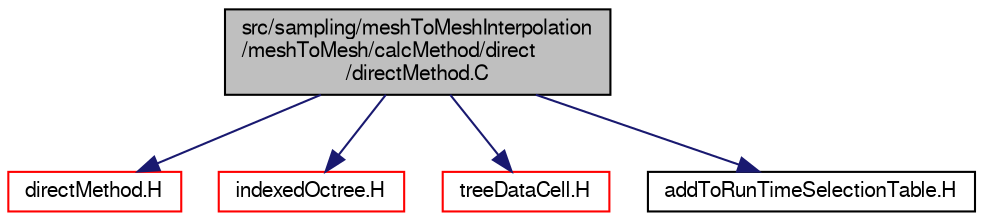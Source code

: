 digraph "src/sampling/meshToMeshInterpolation/meshToMesh/calcMethod/direct/directMethod.C"
{
  bgcolor="transparent";
  edge [fontname="FreeSans",fontsize="10",labelfontname="FreeSans",labelfontsize="10"];
  node [fontname="FreeSans",fontsize="10",shape=record];
  Node0 [label="src/sampling/meshToMeshInterpolation\l/meshToMesh/calcMethod/direct\l/directMethod.C",height=0.2,width=0.4,color="black", fillcolor="grey75", style="filled", fontcolor="black"];
  Node0 -> Node1 [color="midnightblue",fontsize="10",style="solid",fontname="FreeSans"];
  Node1 [label="directMethod.H",height=0.2,width=0.4,color="red",URL="$a14531.html"];
  Node0 -> Node223 [color="midnightblue",fontsize="10",style="solid",fontname="FreeSans"];
  Node223 [label="indexedOctree.H",height=0.2,width=0.4,color="red",URL="$a08387.html"];
  Node0 -> Node231 [color="midnightblue",fontsize="10",style="solid",fontname="FreeSans"];
  Node231 [label="treeDataCell.H",height=0.2,width=0.4,color="red",URL="$a08399.html"];
  Node0 -> Node233 [color="midnightblue",fontsize="10",style="solid",fontname="FreeSans"];
  Node233 [label="addToRunTimeSelectionTable.H",height=0.2,width=0.4,color="black",URL="$a09263.html",tooltip="Macros for easy insertion into run-time selection tables. "];
}
